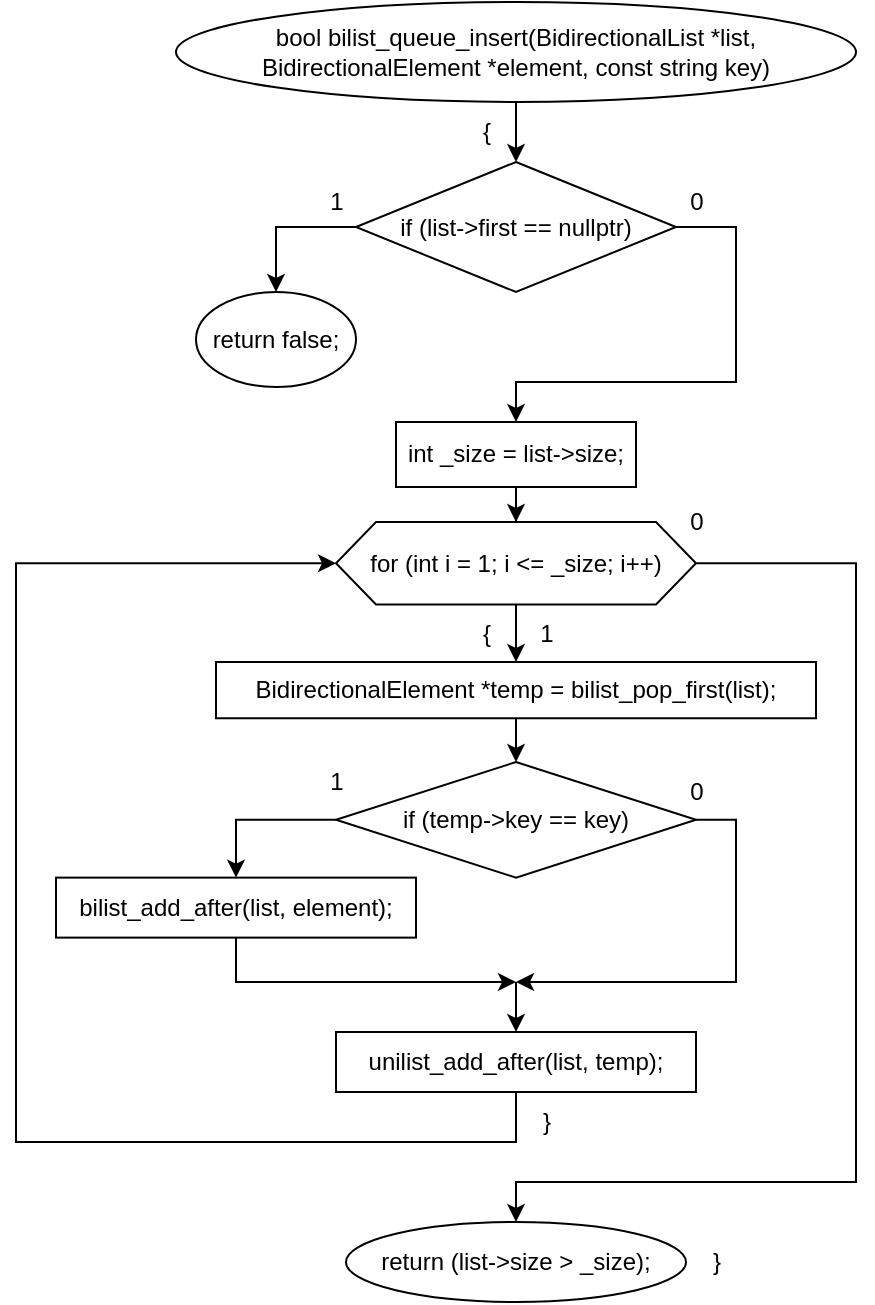 <mxfile version="20.8.16" type="device"><diagram name="Страница 1" id="3yrpYupcXG23JNINuhsP"><mxGraphModel dx="1050" dy="629" grid="1" gridSize="10" guides="1" tooltips="1" connect="1" arrows="1" fold="1" page="1" pageScale="1" pageWidth="827" pageHeight="1169" math="0" shadow="0"><root><mxCell id="0"/><mxCell id="1" parent="0"/><mxCell id="U3_EDzweBKE4yUJ-AhlC-6" value="" style="edgeStyle=orthogonalEdgeStyle;rounded=0;orthogonalLoop=1;jettySize=auto;html=1;" parent="1" source="U3_EDzweBKE4yUJ-AhlC-1" target="U3_EDzweBKE4yUJ-AhlC-5" edge="1"><mxGeometry relative="1" as="geometry"/></mxCell><mxCell id="U3_EDzweBKE4yUJ-AhlC-1" value="bool bilist_queue_insert(BidirectionalList *list, BidirectionalElement *element, const string key)" style="ellipse;whiteSpace=wrap;html=1;" parent="1" vertex="1"><mxGeometry x="240" y="40" width="340" height="50" as="geometry"/></mxCell><mxCell id="U3_EDzweBKE4yUJ-AhlC-9" value="" style="edgeStyle=orthogonalEdgeStyle;rounded=0;orthogonalLoop=1;jettySize=auto;html=1;entryX=0.5;entryY=0;entryDx=0;entryDy=0;exitX=0;exitY=0.5;exitDx=0;exitDy=0;" parent="1" source="U3_EDzweBKE4yUJ-AhlC-5" target="U3_EDzweBKE4yUJ-AhlC-8" edge="1"><mxGeometry relative="1" as="geometry"/></mxCell><mxCell id="U3_EDzweBKE4yUJ-AhlC-11" value="" style="edgeStyle=orthogonalEdgeStyle;rounded=0;orthogonalLoop=1;jettySize=auto;html=1;entryX=0.5;entryY=0;entryDx=0;entryDy=0;" parent="1" source="U3_EDzweBKE4yUJ-AhlC-5" target="U3_EDzweBKE4yUJ-AhlC-10" edge="1"><mxGeometry relative="1" as="geometry"><Array as="points"><mxPoint x="520" y="153"/><mxPoint x="520" y="230"/><mxPoint x="410" y="230"/></Array></mxGeometry></mxCell><mxCell id="U3_EDzweBKE4yUJ-AhlC-5" value="if (list-&amp;gt;first == nullptr)" style="rhombus;whiteSpace=wrap;html=1;" parent="1" vertex="1"><mxGeometry x="330" y="120" width="160" height="65" as="geometry"/></mxCell><mxCell id="U3_EDzweBKE4yUJ-AhlC-7" value="{" style="text;html=1;align=center;verticalAlign=middle;resizable=0;points=[];autosize=1;strokeColor=none;fillColor=none;" parent="1" vertex="1"><mxGeometry x="380" y="90" width="30" height="30" as="geometry"/></mxCell><mxCell id="U3_EDzweBKE4yUJ-AhlC-8" value="return false;" style="ellipse;whiteSpace=wrap;html=1;" parent="1" vertex="1"><mxGeometry x="250" y="185" width="80" height="47.5" as="geometry"/></mxCell><mxCell id="U3_EDzweBKE4yUJ-AhlC-15" value="" style="edgeStyle=orthogonalEdgeStyle;rounded=0;orthogonalLoop=1;jettySize=auto;html=1;" parent="1" source="U3_EDzweBKE4yUJ-AhlC-10" target="U3_EDzweBKE4yUJ-AhlC-14" edge="1"><mxGeometry relative="1" as="geometry"/></mxCell><mxCell id="U3_EDzweBKE4yUJ-AhlC-10" value="int _size = list-&amp;gt;size;" style="whiteSpace=wrap;html=1;" parent="1" vertex="1"><mxGeometry x="350" y="250" width="120" height="32.5" as="geometry"/></mxCell><mxCell id="U3_EDzweBKE4yUJ-AhlC-12" value="0" style="text;html=1;align=center;verticalAlign=middle;resizable=0;points=[];autosize=1;strokeColor=none;fillColor=none;" parent="1" vertex="1"><mxGeometry x="485" y="125" width="30" height="30" as="geometry"/></mxCell><mxCell id="U3_EDzweBKE4yUJ-AhlC-13" value="1" style="text;html=1;align=center;verticalAlign=middle;resizable=0;points=[];autosize=1;strokeColor=none;fillColor=none;" parent="1" vertex="1"><mxGeometry x="305" y="125" width="30" height="30" as="geometry"/></mxCell><mxCell id="U3_EDzweBKE4yUJ-AhlC-17" value="" style="edgeStyle=orthogonalEdgeStyle;rounded=0;orthogonalLoop=1;jettySize=auto;html=1;" parent="1" source="U3_EDzweBKE4yUJ-AhlC-14" target="U3_EDzweBKE4yUJ-AhlC-16" edge="1"><mxGeometry relative="1" as="geometry"/></mxCell><mxCell id="U3_EDzweBKE4yUJ-AhlC-33" style="edgeStyle=orthogonalEdgeStyle;rounded=0;orthogonalLoop=1;jettySize=auto;html=1;entryX=0.5;entryY=0;entryDx=0;entryDy=0;" parent="1" source="U3_EDzweBKE4yUJ-AhlC-14" target="U3_EDzweBKE4yUJ-AhlC-32" edge="1"><mxGeometry relative="1" as="geometry"><Array as="points"><mxPoint x="580" y="321"/><mxPoint x="580" y="630"/><mxPoint x="410" y="630"/></Array></mxGeometry></mxCell><mxCell id="U3_EDzweBKE4yUJ-AhlC-14" value="for (int i = 1; i &amp;lt;= _size; i++)" style="shape=hexagon;perimeter=hexagonPerimeter2;whiteSpace=wrap;html=1;fixedSize=1;" parent="1" vertex="1"><mxGeometry x="320" y="300" width="180" height="41.25" as="geometry"/></mxCell><mxCell id="U3_EDzweBKE4yUJ-AhlC-21" value="" style="edgeStyle=orthogonalEdgeStyle;rounded=0;orthogonalLoop=1;jettySize=auto;html=1;" parent="1" source="U3_EDzweBKE4yUJ-AhlC-16" target="U3_EDzweBKE4yUJ-AhlC-20" edge="1"><mxGeometry relative="1" as="geometry"/></mxCell><mxCell id="U3_EDzweBKE4yUJ-AhlC-16" value="BidirectionalElement *temp = bilist_pop_first(list);" style="whiteSpace=wrap;html=1;" parent="1" vertex="1"><mxGeometry x="260" y="370" width="300" height="28.13" as="geometry"/></mxCell><mxCell id="U3_EDzweBKE4yUJ-AhlC-18" value="{" style="text;html=1;align=center;verticalAlign=middle;resizable=0;points=[];autosize=1;strokeColor=none;fillColor=none;" parent="1" vertex="1"><mxGeometry x="380" y="341.25" width="30" height="30" as="geometry"/></mxCell><mxCell id="U3_EDzweBKE4yUJ-AhlC-19" value="1" style="text;html=1;align=center;verticalAlign=middle;resizable=0;points=[];autosize=1;strokeColor=none;fillColor=none;" parent="1" vertex="1"><mxGeometry x="410" y="341.25" width="30" height="30" as="geometry"/></mxCell><mxCell id="U3_EDzweBKE4yUJ-AhlC-23" style="edgeStyle=orthogonalEdgeStyle;rounded=0;orthogonalLoop=1;jettySize=auto;html=1;entryX=0.5;entryY=0;entryDx=0;entryDy=0;exitX=0;exitY=0.5;exitDx=0;exitDy=0;" parent="1" source="U3_EDzweBKE4yUJ-AhlC-20" target="U3_EDzweBKE4yUJ-AhlC-22" edge="1"><mxGeometry relative="1" as="geometry"/></mxCell><mxCell id="U3_EDzweBKE4yUJ-AhlC-25" style="edgeStyle=orthogonalEdgeStyle;rounded=0;orthogonalLoop=1;jettySize=auto;html=1;" parent="1" source="U3_EDzweBKE4yUJ-AhlC-20" edge="1"><mxGeometry relative="1" as="geometry"><mxPoint x="410" y="530" as="targetPoint"/><Array as="points"><mxPoint x="520" y="449"/><mxPoint x="520" y="530"/></Array></mxGeometry></mxCell><mxCell id="U3_EDzweBKE4yUJ-AhlC-20" value="if (temp-&amp;gt;key == key)" style="rhombus;whiteSpace=wrap;html=1;" parent="1" vertex="1"><mxGeometry x="320" y="420" width="180" height="57.81" as="geometry"/></mxCell><mxCell id="U3_EDzweBKE4yUJ-AhlC-24" style="edgeStyle=orthogonalEdgeStyle;rounded=0;orthogonalLoop=1;jettySize=auto;html=1;exitX=0.5;exitY=1;exitDx=0;exitDy=0;" parent="1" source="U3_EDzweBKE4yUJ-AhlC-22" edge="1"><mxGeometry relative="1" as="geometry"><mxPoint x="410" y="530" as="targetPoint"/><mxPoint x="250" y="550" as="sourcePoint"/><Array as="points"><mxPoint x="270" y="530"/></Array></mxGeometry></mxCell><mxCell id="U3_EDzweBKE4yUJ-AhlC-22" value="bilist_add_after(list, element);" style="whiteSpace=wrap;html=1;" parent="1" vertex="1"><mxGeometry x="180" y="477.81" width="180" height="30" as="geometry"/></mxCell><mxCell id="U3_EDzweBKE4yUJ-AhlC-26" value="0" style="text;html=1;align=center;verticalAlign=middle;resizable=0;points=[];autosize=1;strokeColor=none;fillColor=none;" parent="1" vertex="1"><mxGeometry x="485" y="420" width="30" height="30" as="geometry"/></mxCell><mxCell id="U3_EDzweBKE4yUJ-AhlC-27" value="1" style="text;html=1;align=center;verticalAlign=middle;resizable=0;points=[];autosize=1;strokeColor=none;fillColor=none;" parent="1" vertex="1"><mxGeometry x="305" y="415" width="30" height="30" as="geometry"/></mxCell><mxCell id="U3_EDzweBKE4yUJ-AhlC-30" style="edgeStyle=orthogonalEdgeStyle;rounded=0;orthogonalLoop=1;jettySize=auto;html=1;entryX=0;entryY=0.5;entryDx=0;entryDy=0;" parent="1" source="U3_EDzweBKE4yUJ-AhlC-28" target="U3_EDzweBKE4yUJ-AhlC-14" edge="1"><mxGeometry relative="1" as="geometry"><Array as="points"><mxPoint x="410" y="610"/><mxPoint x="160" y="610"/><mxPoint x="160" y="321"/></Array></mxGeometry></mxCell><mxCell id="U3_EDzweBKE4yUJ-AhlC-28" value="unilist_add_after(list, temp);" style="rounded=0;whiteSpace=wrap;html=1;" parent="1" vertex="1"><mxGeometry x="320" y="555" width="180" height="30" as="geometry"/></mxCell><mxCell id="U3_EDzweBKE4yUJ-AhlC-29" value="" style="endArrow=classic;html=1;rounded=0;entryX=0.5;entryY=0;entryDx=0;entryDy=0;" parent="1" target="U3_EDzweBKE4yUJ-AhlC-28" edge="1"><mxGeometry width="50" height="50" relative="1" as="geometry"><mxPoint x="410" y="530" as="sourcePoint"/><mxPoint x="440" y="400" as="targetPoint"/></mxGeometry></mxCell><mxCell id="U3_EDzweBKE4yUJ-AhlC-31" value="}" style="text;html=1;align=center;verticalAlign=middle;resizable=0;points=[];autosize=1;strokeColor=none;fillColor=none;" parent="1" vertex="1"><mxGeometry x="410" y="585" width="30" height="30" as="geometry"/></mxCell><mxCell id="U3_EDzweBKE4yUJ-AhlC-32" value="return (list-&amp;gt;size &amp;gt; _size);" style="ellipse;whiteSpace=wrap;html=1;" parent="1" vertex="1"><mxGeometry x="325" y="650" width="170" height="40" as="geometry"/></mxCell><mxCell id="U3_EDzweBKE4yUJ-AhlC-37" value="}" style="text;html=1;align=center;verticalAlign=middle;resizable=0;points=[];autosize=1;strokeColor=none;fillColor=none;" parent="1" vertex="1"><mxGeometry x="495" y="655" width="30" height="30" as="geometry"/></mxCell><mxCell id="U3_EDzweBKE4yUJ-AhlC-38" value="0" style="text;html=1;align=center;verticalAlign=middle;resizable=0;points=[];autosize=1;strokeColor=none;fillColor=none;" parent="1" vertex="1"><mxGeometry x="485" y="285" width="30" height="30" as="geometry"/></mxCell></root></mxGraphModel></diagram></mxfile>